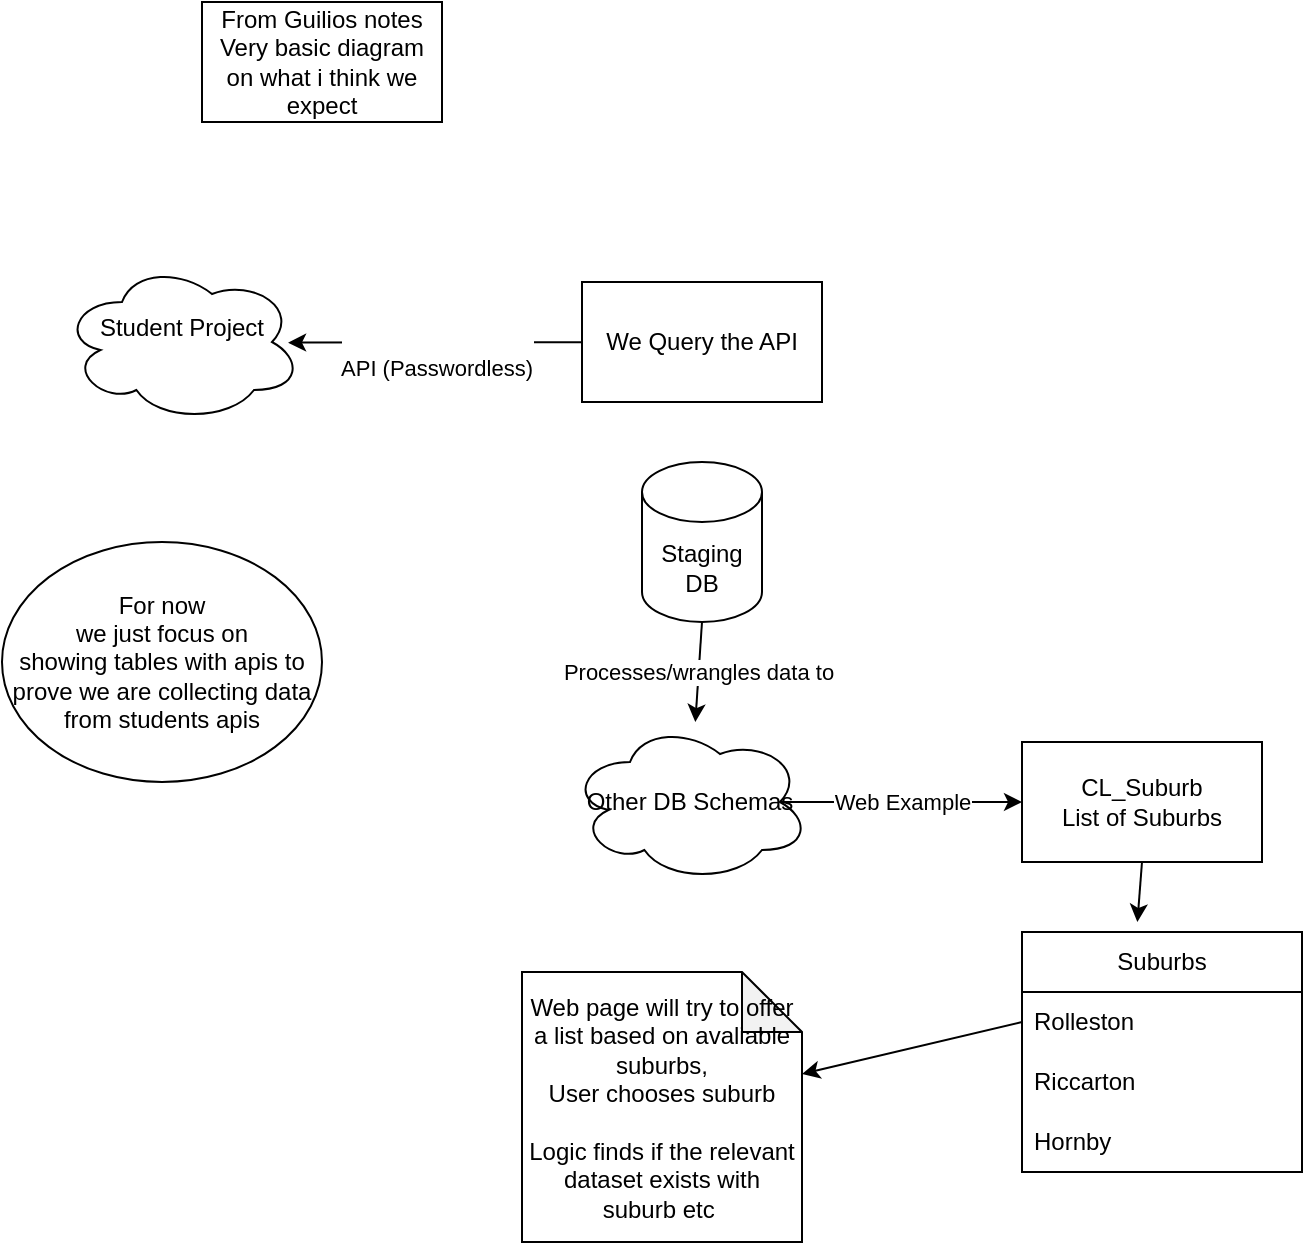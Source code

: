 <mxfile version="24.2.2" type="device">
  <diagram name="Page-1" id="wuUiBbLOFHK4rCJIgRgd">
    <mxGraphModel dx="1103" dy="699" grid="1" gridSize="10" guides="1" tooltips="1" connect="1" arrows="1" fold="1" page="1" pageScale="1" pageWidth="827" pageHeight="1169" math="0" shadow="0">
      <root>
        <mxCell id="0" />
        <mxCell id="1" parent="0" />
        <mxCell id="EU3rWQ96eUJ0HlNLNpCg-1" value="From Guilios notes&lt;div&gt;Very basic diagram on what i think we expect&lt;/div&gt;" style="rounded=0;whiteSpace=wrap;html=1;" vertex="1" parent="1">
          <mxGeometry x="110" width="120" height="60" as="geometry" />
        </mxCell>
        <mxCell id="EU3rWQ96eUJ0HlNLNpCg-2" value="We Query the API" style="rounded=0;whiteSpace=wrap;html=1;" vertex="1" parent="1">
          <mxGeometry x="300" y="140" width="120" height="60" as="geometry" />
        </mxCell>
        <mxCell id="EU3rWQ96eUJ0HlNLNpCg-3" value="Student Project&lt;div&gt;&lt;br&gt;&lt;/div&gt;" style="ellipse;shape=cloud;whiteSpace=wrap;html=1;" vertex="1" parent="1">
          <mxGeometry x="40" y="130" width="120" height="80" as="geometry" />
        </mxCell>
        <mxCell id="EU3rWQ96eUJ0HlNLNpCg-7" value="&lt;br&gt;&lt;br&gt;API (Passwordless)" style="endArrow=classic;html=1;rounded=0;entryX=0.942;entryY=0.504;entryDx=0;entryDy=0;entryPerimeter=0;" edge="1" parent="1" source="EU3rWQ96eUJ0HlNLNpCg-2" target="EU3rWQ96eUJ0HlNLNpCg-3">
          <mxGeometry width="50" height="50" relative="1" as="geometry">
            <mxPoint x="270" y="220" as="sourcePoint" />
            <mxPoint x="320" y="170" as="targetPoint" />
          </mxGeometry>
        </mxCell>
        <mxCell id="EU3rWQ96eUJ0HlNLNpCg-8" value="Staging DB" style="shape=cylinder3;whiteSpace=wrap;html=1;boundedLbl=1;backgroundOutline=1;size=15;" vertex="1" parent="1">
          <mxGeometry x="330" y="230" width="60" height="80" as="geometry" />
        </mxCell>
        <mxCell id="EU3rWQ96eUJ0HlNLNpCg-9" value="Other DB Schemas" style="ellipse;shape=cloud;whiteSpace=wrap;html=1;" vertex="1" parent="1">
          <mxGeometry x="294" y="360" width="120" height="80" as="geometry" />
        </mxCell>
        <mxCell id="EU3rWQ96eUJ0HlNLNpCg-10" value="Processes/wrangles data to" style="endArrow=classic;html=1;rounded=0;exitX=0.5;exitY=1;exitDx=0;exitDy=0;exitPerimeter=0;" edge="1" parent="1" source="EU3rWQ96eUJ0HlNLNpCg-8" target="EU3rWQ96eUJ0HlNLNpCg-9">
          <mxGeometry width="50" height="50" relative="1" as="geometry">
            <mxPoint x="390" y="490" as="sourcePoint" />
            <mxPoint x="440" y="440" as="targetPoint" />
          </mxGeometry>
        </mxCell>
        <mxCell id="EU3rWQ96eUJ0HlNLNpCg-11" value="CL_Suburb&lt;div&gt;List of Suburbs&lt;/div&gt;" style="rounded=0;whiteSpace=wrap;html=1;" vertex="1" parent="1">
          <mxGeometry x="520" y="370" width="120" height="60" as="geometry" />
        </mxCell>
        <mxCell id="EU3rWQ96eUJ0HlNLNpCg-12" value="Web Example" style="endArrow=classic;html=1;rounded=0;exitX=0.875;exitY=0.5;exitDx=0;exitDy=0;exitPerimeter=0;" edge="1" parent="1" source="EU3rWQ96eUJ0HlNLNpCg-9" target="EU3rWQ96eUJ0HlNLNpCg-11">
          <mxGeometry width="50" height="50" relative="1" as="geometry">
            <mxPoint x="390" y="490" as="sourcePoint" />
            <mxPoint x="440" y="440" as="targetPoint" />
          </mxGeometry>
        </mxCell>
        <mxCell id="EU3rWQ96eUJ0HlNLNpCg-14" value="" style="endArrow=classic;html=1;rounded=0;exitX=0.5;exitY=1;exitDx=0;exitDy=0;" edge="1" parent="1" source="EU3rWQ96eUJ0HlNLNpCg-11">
          <mxGeometry width="50" height="50" relative="1" as="geometry">
            <mxPoint x="240" y="490" as="sourcePoint" />
            <mxPoint x="577.692" y="460" as="targetPoint" />
          </mxGeometry>
        </mxCell>
        <mxCell id="EU3rWQ96eUJ0HlNLNpCg-15" value="Suburbs" style="swimlane;fontStyle=0;childLayout=stackLayout;horizontal=1;startSize=30;horizontalStack=0;resizeParent=1;resizeParentMax=0;resizeLast=0;collapsible=1;marginBottom=0;whiteSpace=wrap;html=1;" vertex="1" parent="1">
          <mxGeometry x="520" y="465" width="140" height="120" as="geometry" />
        </mxCell>
        <mxCell id="EU3rWQ96eUJ0HlNLNpCg-16" value="Rolleston" style="text;strokeColor=none;fillColor=none;align=left;verticalAlign=middle;spacingLeft=4;spacingRight=4;overflow=hidden;points=[[0,0.5],[1,0.5]];portConstraint=eastwest;rotatable=0;whiteSpace=wrap;html=1;" vertex="1" parent="EU3rWQ96eUJ0HlNLNpCg-15">
          <mxGeometry y="30" width="140" height="30" as="geometry" />
        </mxCell>
        <mxCell id="EU3rWQ96eUJ0HlNLNpCg-17" value="Riccarton" style="text;strokeColor=none;fillColor=none;align=left;verticalAlign=middle;spacingLeft=4;spacingRight=4;overflow=hidden;points=[[0,0.5],[1,0.5]];portConstraint=eastwest;rotatable=0;whiteSpace=wrap;html=1;" vertex="1" parent="EU3rWQ96eUJ0HlNLNpCg-15">
          <mxGeometry y="60" width="140" height="30" as="geometry" />
        </mxCell>
        <mxCell id="EU3rWQ96eUJ0HlNLNpCg-18" value="Hornby" style="text;strokeColor=none;fillColor=none;align=left;verticalAlign=middle;spacingLeft=4;spacingRight=4;overflow=hidden;points=[[0,0.5],[1,0.5]];portConstraint=eastwest;rotatable=0;whiteSpace=wrap;html=1;" vertex="1" parent="EU3rWQ96eUJ0HlNLNpCg-15">
          <mxGeometry y="90" width="140" height="30" as="geometry" />
        </mxCell>
        <mxCell id="EU3rWQ96eUJ0HlNLNpCg-19" value="Web page will try to offer a list based on avaliable suburbs,&lt;div&gt;User chooses suburb&lt;/div&gt;&lt;div&gt;&lt;br&gt;Logic finds if the relevant dataset exists with suburb etc&amp;nbsp;&lt;/div&gt;" style="shape=note;whiteSpace=wrap;html=1;backgroundOutline=1;darkOpacity=0.05;" vertex="1" parent="1">
          <mxGeometry x="270" y="485" width="140" height="135" as="geometry" />
        </mxCell>
        <mxCell id="EU3rWQ96eUJ0HlNLNpCg-20" value="" style="endArrow=classic;html=1;rounded=0;exitX=0;exitY=0.5;exitDx=0;exitDy=0;" edge="1" parent="1" source="EU3rWQ96eUJ0HlNLNpCg-16" target="EU3rWQ96eUJ0HlNLNpCg-19">
          <mxGeometry width="50" height="50" relative="1" as="geometry">
            <mxPoint x="240" y="490" as="sourcePoint" />
            <mxPoint x="290" y="440" as="targetPoint" />
          </mxGeometry>
        </mxCell>
        <mxCell id="EU3rWQ96eUJ0HlNLNpCg-22" value="For now&lt;div&gt;we just focus on&lt;/div&gt;&lt;div&gt;showing tables with apis to prove we are collecting data from students apis&lt;/div&gt;" style="ellipse;whiteSpace=wrap;html=1;" vertex="1" parent="1">
          <mxGeometry x="10" y="270" width="160" height="120" as="geometry" />
        </mxCell>
      </root>
    </mxGraphModel>
  </diagram>
</mxfile>
